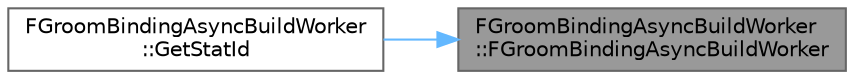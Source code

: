 digraph "FGroomBindingAsyncBuildWorker::FGroomBindingAsyncBuildWorker"
{
 // INTERACTIVE_SVG=YES
 // LATEX_PDF_SIZE
  bgcolor="transparent";
  edge [fontname=Helvetica,fontsize=10,labelfontname=Helvetica,labelfontsize=10];
  node [fontname=Helvetica,fontsize=10,shape=box,height=0.2,width=0.4];
  rankdir="RL";
  Node1 [id="Node000001",label="FGroomBindingAsyncBuildWorker\l::FGroomBindingAsyncBuildWorker",height=0.2,width=0.4,color="gray40", fillcolor="grey60", style="filled", fontcolor="black",tooltip="Initialization constructor."];
  Node1 -> Node2 [id="edge1_Node000001_Node000002",dir="back",color="steelblue1",style="solid",tooltip=" "];
  Node2 [id="Node000002",label="FGroomBindingAsyncBuildWorker\l::GetStatId",height=0.2,width=0.4,color="grey40", fillcolor="white", style="filled",URL="$d8/d6b/classFGroomBindingAsyncBuildWorker.html#a1a7ce4adf4faf3867c9cdc67602541fd",tooltip=" "];
}
